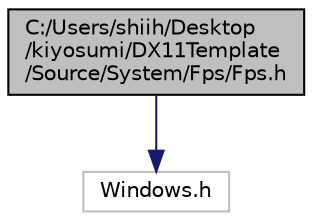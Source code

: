 digraph "C:/Users/shiih/Desktop/kiyosumi/DX11Template/Source/System/Fps/Fps.h"
{
 // LATEX_PDF_SIZE
  edge [fontname="Helvetica",fontsize="10",labelfontname="Helvetica",labelfontsize="10"];
  node [fontname="Helvetica",fontsize="10",shape=record];
  Node1 [label="C:/Users/shiih/Desktop\l/kiyosumi/DX11Template\l/Source/System/Fps/Fps.h",height=0.2,width=0.4,color="black", fillcolor="grey75", style="filled", fontcolor="black",tooltip="Fpsの固定"];
  Node1 -> Node2 [color="midnightblue",fontsize="10",style="solid",fontname="Helvetica"];
  Node2 [label="Windows.h",height=0.2,width=0.4,color="grey75", fillcolor="white", style="filled",tooltip=" "];
}

